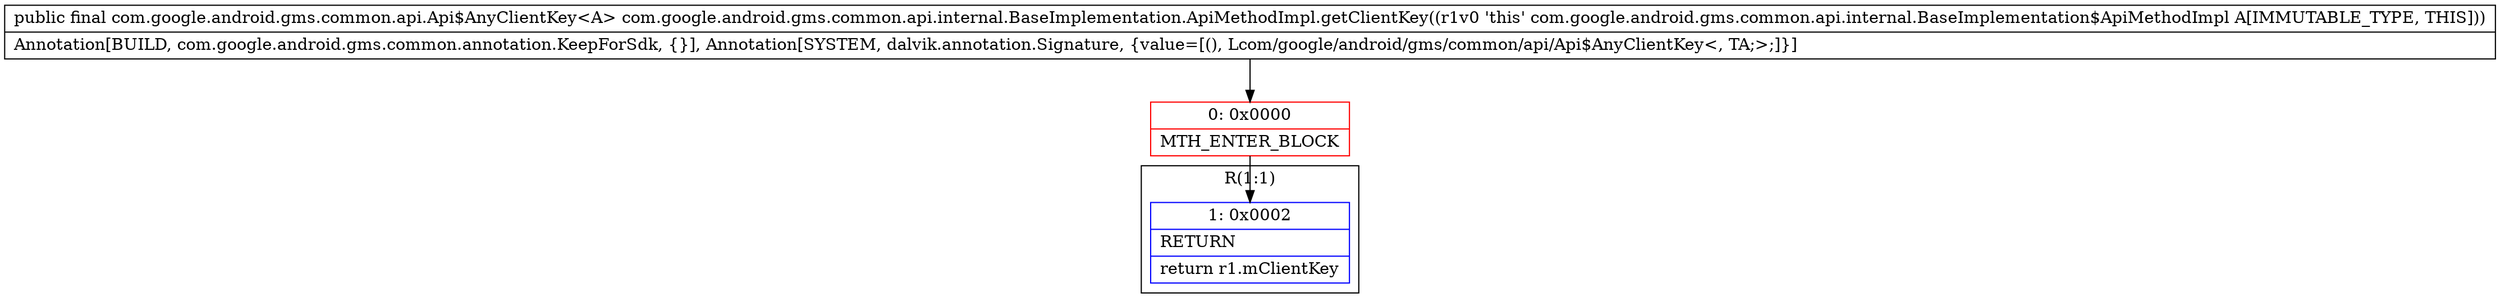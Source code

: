 digraph "CFG forcom.google.android.gms.common.api.internal.BaseImplementation.ApiMethodImpl.getClientKey()Lcom\/google\/android\/gms\/common\/api\/Api$AnyClientKey;" {
subgraph cluster_Region_627403121 {
label = "R(1:1)";
node [shape=record,color=blue];
Node_1 [shape=record,label="{1\:\ 0x0002|RETURN\l|return r1.mClientKey\l}"];
}
Node_0 [shape=record,color=red,label="{0\:\ 0x0000|MTH_ENTER_BLOCK\l}"];
MethodNode[shape=record,label="{public final com.google.android.gms.common.api.Api$AnyClientKey\<A\> com.google.android.gms.common.api.internal.BaseImplementation.ApiMethodImpl.getClientKey((r1v0 'this' com.google.android.gms.common.api.internal.BaseImplementation$ApiMethodImpl A[IMMUTABLE_TYPE, THIS]))  | Annotation[BUILD, com.google.android.gms.common.annotation.KeepForSdk, \{\}], Annotation[SYSTEM, dalvik.annotation.Signature, \{value=[(), Lcom\/google\/android\/gms\/common\/api\/Api$AnyClientKey\<, TA;\>;]\}]\l}"];
MethodNode -> Node_0;
Node_0 -> Node_1;
}

